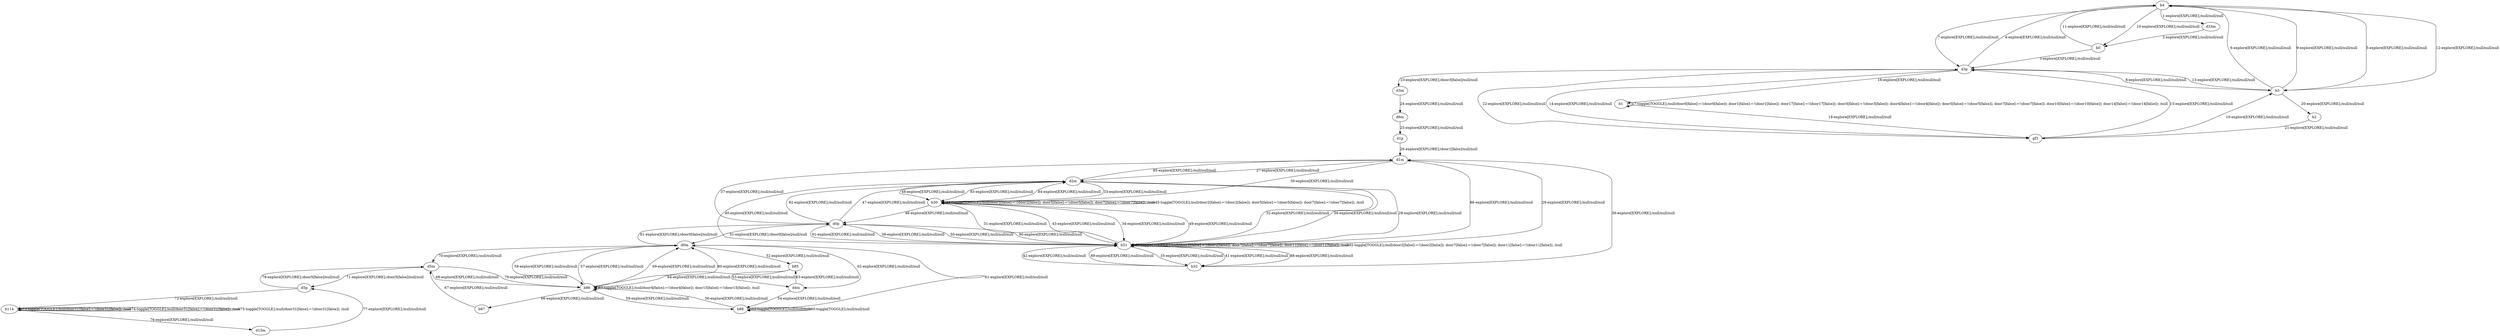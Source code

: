 # Total number of goals covered by this test: 3
# b86 --> b87
# d4m --> b85
# b85 --> d4m

digraph g {
"b4" -> "d33m" [label = "1-explore[EXPLORE];/null/null/null"];
"d33m" -> "b0" [label = "2-explore[EXPLORE];/null/null/null"];
"b0" -> "d3p" [label = "3-explore[EXPLORE];/null/null/null"];
"d3p" -> "b4" [label = "4-explore[EXPLORE];/null/null/null"];
"b4" -> "b3" [label = "5-explore[EXPLORE];/null/null/null"];
"b3" -> "b4" [label = "6-explore[EXPLORE];/null/null/null"];
"b4" -> "d3p" [label = "7-explore[EXPLORE];/null/null/null"];
"d3p" -> "b3" [label = "8-explore[EXPLORE];/null/null/null"];
"b3" -> "b4" [label = "9-explore[EXPLORE];/null/null/null"];
"b4" -> "b0" [label = "10-explore[EXPLORE];/null/null/null"];
"b0" -> "b4" [label = "11-explore[EXPLORE];/null/null/null"];
"b4" -> "b3" [label = "12-explore[EXPLORE];/null/null/null"];
"b3" -> "d3p" [label = "13-explore[EXPLORE];/null/null/null"];
"d3p" -> "gf3" [label = "14-explore[EXPLORE];/null/null/null"];
"gf3" -> "d3p" [label = "15-explore[EXPLORE];/null/null/null"];
"d3p" -> "b1" [label = "16-explore[EXPLORE];/null/null/null"];
"b1" -> "b1" [label = "17-toggle[TOGGLE];/null/door0[false]:=!(door0[false]); door1[false]:=!(door1[false]); door17[false]:=!(door17[false]); door3[false]:=!(door3[false]); door4[false]:=!(door4[false]); door5[false]:=!(door5[false]); door7[false]:=!(door7[false]); door10[false]:=!(door10[false]); door14[false]:=!(door14[false]); /null"];
"b1" -> "gf3" [label = "18-explore[EXPLORE];/null/null/null"];
"gf3" -> "b3" [label = "19-explore[EXPLORE];/null/null/null"];
"b3" -> "b2" [label = "20-explore[EXPLORE];/null/null/null"];
"b2" -> "gf3" [label = "21-explore[EXPLORE];/null/null/null"];
"gf3" -> "d3p" [label = "22-explore[EXPLORE];/null/null/null"];
"d3p" -> "d3m" [label = "23-explore[EXPLORE];/door3[false]/null/null"];
"d3m" -> "d6m" [label = "24-explore[EXPLORE];/null/null/null"];
"d6m" -> "d1p" [label = "25-explore[EXPLORE];/null/null/null"];
"d1p" -> "d1m" [label = "26-explore[EXPLORE];/door1[false]/null/null"];
"d1m" -> "d2m" [label = "27-explore[EXPLORE];/null/null/null"];
"d2m" -> "b31" [label = "28-explore[EXPLORE];/null/null/null"];
"b31" -> "d1m" [label = "29-explore[EXPLORE];/null/null/null"];
"d1m" -> "b30" [label = "30-explore[EXPLORE];/null/null/null"];
"b30" -> "b31" [label = "31-explore[EXPLORE];/null/null/null"];
"b31" -> "d2m" [label = "32-explore[EXPLORE];/null/null/null"];
"d2m" -> "b30" [label = "33-explore[EXPLORE];/null/null/null"];
"b30" -> "b31" [label = "34-explore[EXPLORE];/null/null/null"];
"b31" -> "b32" [label = "35-explore[EXPLORE];/null/null/null"];
"b32" -> "d1m" [label = "36-explore[EXPLORE];/null/null/null"];
"d1m" -> "d0p" [label = "37-explore[EXPLORE];/null/null/null"];
"d0p" -> "b31" [label = "38-explore[EXPLORE];/null/null/null"];
"b31" -> "d2m" [label = "39-explore[EXPLORE];/null/null/null"];
"d2m" -> "b31" [label = "40-explore[EXPLORE];/null/null/null"];
"b31" -> "b32" [label = "41-explore[EXPLORE];/null/null/null"];
"b32" -> "b31" [label = "42-explore[EXPLORE];/null/null/null"];
"b31" -> "b30" [label = "43-explore[EXPLORE];/null/null/null"];
"b30" -> "b30" [label = "44-toggle[TOGGLE];/null/door2[false]:=!(door2[false]); door5[false]:=!(door5[false]); door7[false]:=!(door7[false]); /null"];
"b30" -> "b30" [label = "45-toggle[TOGGLE];/null/door2[false]:=!(door2[false]); door5[false]:=!(door5[false]); door7[false]:=!(door7[false]); /null"];
"b30" -> "d0p" [label = "46-explore[EXPLORE];/null/null/null"];
"d0p" -> "d2m" [label = "47-explore[EXPLORE];/null/null/null"];
"d2m" -> "b30" [label = "48-explore[EXPLORE];/null/null/null"];
"b30" -> "b31" [label = "49-explore[EXPLORE];/null/null/null"];
"b31" -> "d0p" [label = "50-explore[EXPLORE];/null/null/null"];
"d0p" -> "d0m" [label = "51-explore[EXPLORE];/door0[false]/null/null"];
"d0m" -> "b85" [label = "52-explore[EXPLORE];/null/null/null"];
"b85" -> "d4m" [label = "53-explore[EXPLORE];/null/null/null"];
"d4m" -> "b88" [label = "54-explore[EXPLORE];/null/null/null"];
"b88" -> "b88" [label = "55-toggle[TOGGLE];/null/null/null"];
"b88" -> "b86" [label = "56-explore[EXPLORE];/null/null/null"];
"b86" -> "d0m" [label = "57-explore[EXPLORE];/null/null/null"];
"d0m" -> "b86" [label = "58-explore[EXPLORE];/null/null/null"];
"b86" -> "b88" [label = "59-explore[EXPLORE];/null/null/null"];
"b88" -> "b88" [label = "60-toggle[TOGGLE];/null/null/null"];
"b88" -> "d0m" [label = "61-explore[EXPLORE];/null/null/null"];
"d0m" -> "d4m" [label = "62-explore[EXPLORE];/null/null/null"];
"d4m" -> "b85" [label = "63-explore[EXPLORE];/null/null/null"];
"b85" -> "b86" [label = "64-explore[EXPLORE];/null/null/null"];
"b86" -> "b86" [label = "65-toggle[TOGGLE];/null/door4[false]:=!(door4[false]); door15[false]:=!(door15[false]); /null"];
"b86" -> "b87" [label = "66-explore[EXPLORE];/null/null/null"];
"b87" -> "d5m" [label = "67-explore[EXPLORE];/null/null/null"];
"d5m" -> "b86" [label = "68-explore[EXPLORE];/null/null/null"];
"b86" -> "d0m" [label = "69-explore[EXPLORE];/null/null/null"];
"d0m" -> "d5m" [label = "70-explore[EXPLORE];/null/null/null"];
"d5m" -> "d5p" [label = "71-explore[EXPLORE];/door5[false]/null/null"];
"d5p" -> "b114" [label = "72-explore[EXPLORE];/null/null/null"];
"b114" -> "b114" [label = "73-toggle[TOGGLE];/null/door31[false]:=!(door31[false]); /null"];
"b114" -> "b114" [label = "74-toggle[TOGGLE];/null/door31[false]:=!(door31[false]); /null"];
"b114" -> "b114" [label = "75-toggle[TOGGLE];/null/door31[false]:=!(door31[false]); /null"];
"b114" -> "d15m" [label = "76-explore[EXPLORE];/null/null/null"];
"d15m" -> "d5p" [label = "77-explore[EXPLORE];/null/null/null"];
"d5p" -> "d5m" [label = "78-explore[EXPLORE];/door5[false]/null/null"];
"d5m" -> "b86" [label = "79-explore[EXPLORE];/null/null/null"];
"b86" -> "d0m" [label = "80-explore[EXPLORE];/null/null/null"];
"d0m" -> "d0p" [label = "81-explore[EXPLORE];/door0[false]/null/null"];
"d0p" -> "d2m" [label = "82-explore[EXPLORE];/null/null/null"];
"d2m" -> "b30" [label = "83-explore[EXPLORE];/null/null/null"];
"b30" -> "d2m" [label = "84-explore[EXPLORE];/null/null/null"];
"d2m" -> "d1m" [label = "85-explore[EXPLORE];/null/null/null"];
"d1m" -> "b31" [label = "86-explore[EXPLORE];/null/null/null"];
"b31" -> "b31" [label = "87-toggle[TOGGLE];/null/door2[false]:=!(door2[false]); door7[false]:=!(door7[false]); door11[false]:=!(door11[false]); /null"];
"b31" -> "b32" [label = "88-explore[EXPLORE];/null/null/null"];
"b32" -> "b31" [label = "89-explore[EXPLORE];/null/null/null"];
"b31" -> "d0p" [label = "90-explore[EXPLORE];/null/null/null"];
"d0p" -> "b31" [label = "91-explore[EXPLORE];/null/null/null"];
"b31" -> "b31" [label = "92-toggle[TOGGLE];/null/door2[false]:=!(door2[false]); door7[false]:=!(door7[false]); door11[false]:=!(door11[false]); /null"];
}